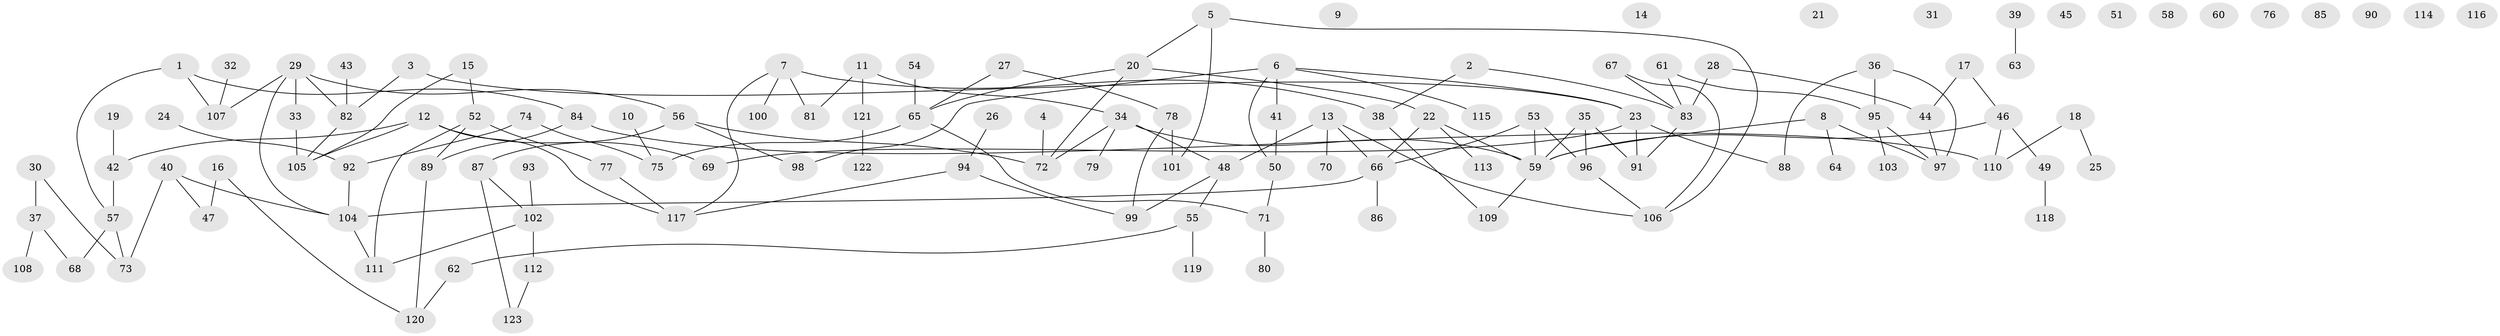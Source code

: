 // Generated by graph-tools (version 1.1) at 2025/25/03/09/25 03:25:14]
// undirected, 123 vertices, 145 edges
graph export_dot {
graph [start="1"]
  node [color=gray90,style=filled];
  1;
  2;
  3;
  4;
  5;
  6;
  7;
  8;
  9;
  10;
  11;
  12;
  13;
  14;
  15;
  16;
  17;
  18;
  19;
  20;
  21;
  22;
  23;
  24;
  25;
  26;
  27;
  28;
  29;
  30;
  31;
  32;
  33;
  34;
  35;
  36;
  37;
  38;
  39;
  40;
  41;
  42;
  43;
  44;
  45;
  46;
  47;
  48;
  49;
  50;
  51;
  52;
  53;
  54;
  55;
  56;
  57;
  58;
  59;
  60;
  61;
  62;
  63;
  64;
  65;
  66;
  67;
  68;
  69;
  70;
  71;
  72;
  73;
  74;
  75;
  76;
  77;
  78;
  79;
  80;
  81;
  82;
  83;
  84;
  85;
  86;
  87;
  88;
  89;
  90;
  91;
  92;
  93;
  94;
  95;
  96;
  97;
  98;
  99;
  100;
  101;
  102;
  103;
  104;
  105;
  106;
  107;
  108;
  109;
  110;
  111;
  112;
  113;
  114;
  115;
  116;
  117;
  118;
  119;
  120;
  121;
  122;
  123;
  1 -- 57;
  1 -- 84;
  1 -- 107;
  2 -- 38;
  2 -- 83;
  3 -- 23;
  3 -- 82;
  4 -- 72;
  5 -- 20;
  5 -- 101;
  5 -- 106;
  6 -- 23;
  6 -- 41;
  6 -- 50;
  6 -- 98;
  6 -- 115;
  7 -- 38;
  7 -- 81;
  7 -- 100;
  7 -- 117;
  8 -- 59;
  8 -- 64;
  8 -- 97;
  10 -- 75;
  11 -- 34;
  11 -- 81;
  11 -- 121;
  12 -- 42;
  12 -- 69;
  12 -- 105;
  12 -- 117;
  13 -- 48;
  13 -- 66;
  13 -- 70;
  13 -- 106;
  15 -- 52;
  15 -- 105;
  16 -- 47;
  16 -- 120;
  17 -- 44;
  17 -- 46;
  18 -- 25;
  18 -- 110;
  19 -- 42;
  20 -- 22;
  20 -- 65;
  20 -- 72;
  22 -- 59;
  22 -- 66;
  22 -- 113;
  23 -- 69;
  23 -- 88;
  23 -- 91;
  24 -- 92;
  26 -- 94;
  27 -- 65;
  27 -- 78;
  28 -- 44;
  28 -- 83;
  29 -- 33;
  29 -- 56;
  29 -- 82;
  29 -- 104;
  29 -- 107;
  30 -- 37;
  30 -- 73;
  32 -- 107;
  33 -- 105;
  34 -- 48;
  34 -- 59;
  34 -- 72;
  34 -- 79;
  35 -- 59;
  35 -- 91;
  35 -- 96;
  36 -- 88;
  36 -- 95;
  36 -- 97;
  37 -- 68;
  37 -- 108;
  38 -- 109;
  39 -- 63;
  40 -- 47;
  40 -- 73;
  40 -- 104;
  41 -- 50;
  42 -- 57;
  43 -- 82;
  44 -- 97;
  46 -- 49;
  46 -- 59;
  46 -- 110;
  48 -- 55;
  48 -- 99;
  49 -- 118;
  50 -- 71;
  52 -- 77;
  52 -- 89;
  52 -- 111;
  53 -- 59;
  53 -- 66;
  53 -- 96;
  54 -- 65;
  55 -- 62;
  55 -- 119;
  56 -- 72;
  56 -- 87;
  56 -- 98;
  57 -- 68;
  57 -- 73;
  59 -- 109;
  61 -- 83;
  61 -- 95;
  62 -- 120;
  65 -- 71;
  65 -- 75;
  66 -- 86;
  66 -- 104;
  67 -- 83;
  67 -- 106;
  71 -- 80;
  74 -- 75;
  74 -- 92;
  77 -- 117;
  78 -- 99;
  78 -- 101;
  82 -- 105;
  83 -- 91;
  84 -- 89;
  84 -- 110;
  87 -- 102;
  87 -- 123;
  89 -- 120;
  92 -- 104;
  93 -- 102;
  94 -- 99;
  94 -- 117;
  95 -- 97;
  95 -- 103;
  96 -- 106;
  102 -- 111;
  102 -- 112;
  104 -- 111;
  112 -- 123;
  121 -- 122;
}
